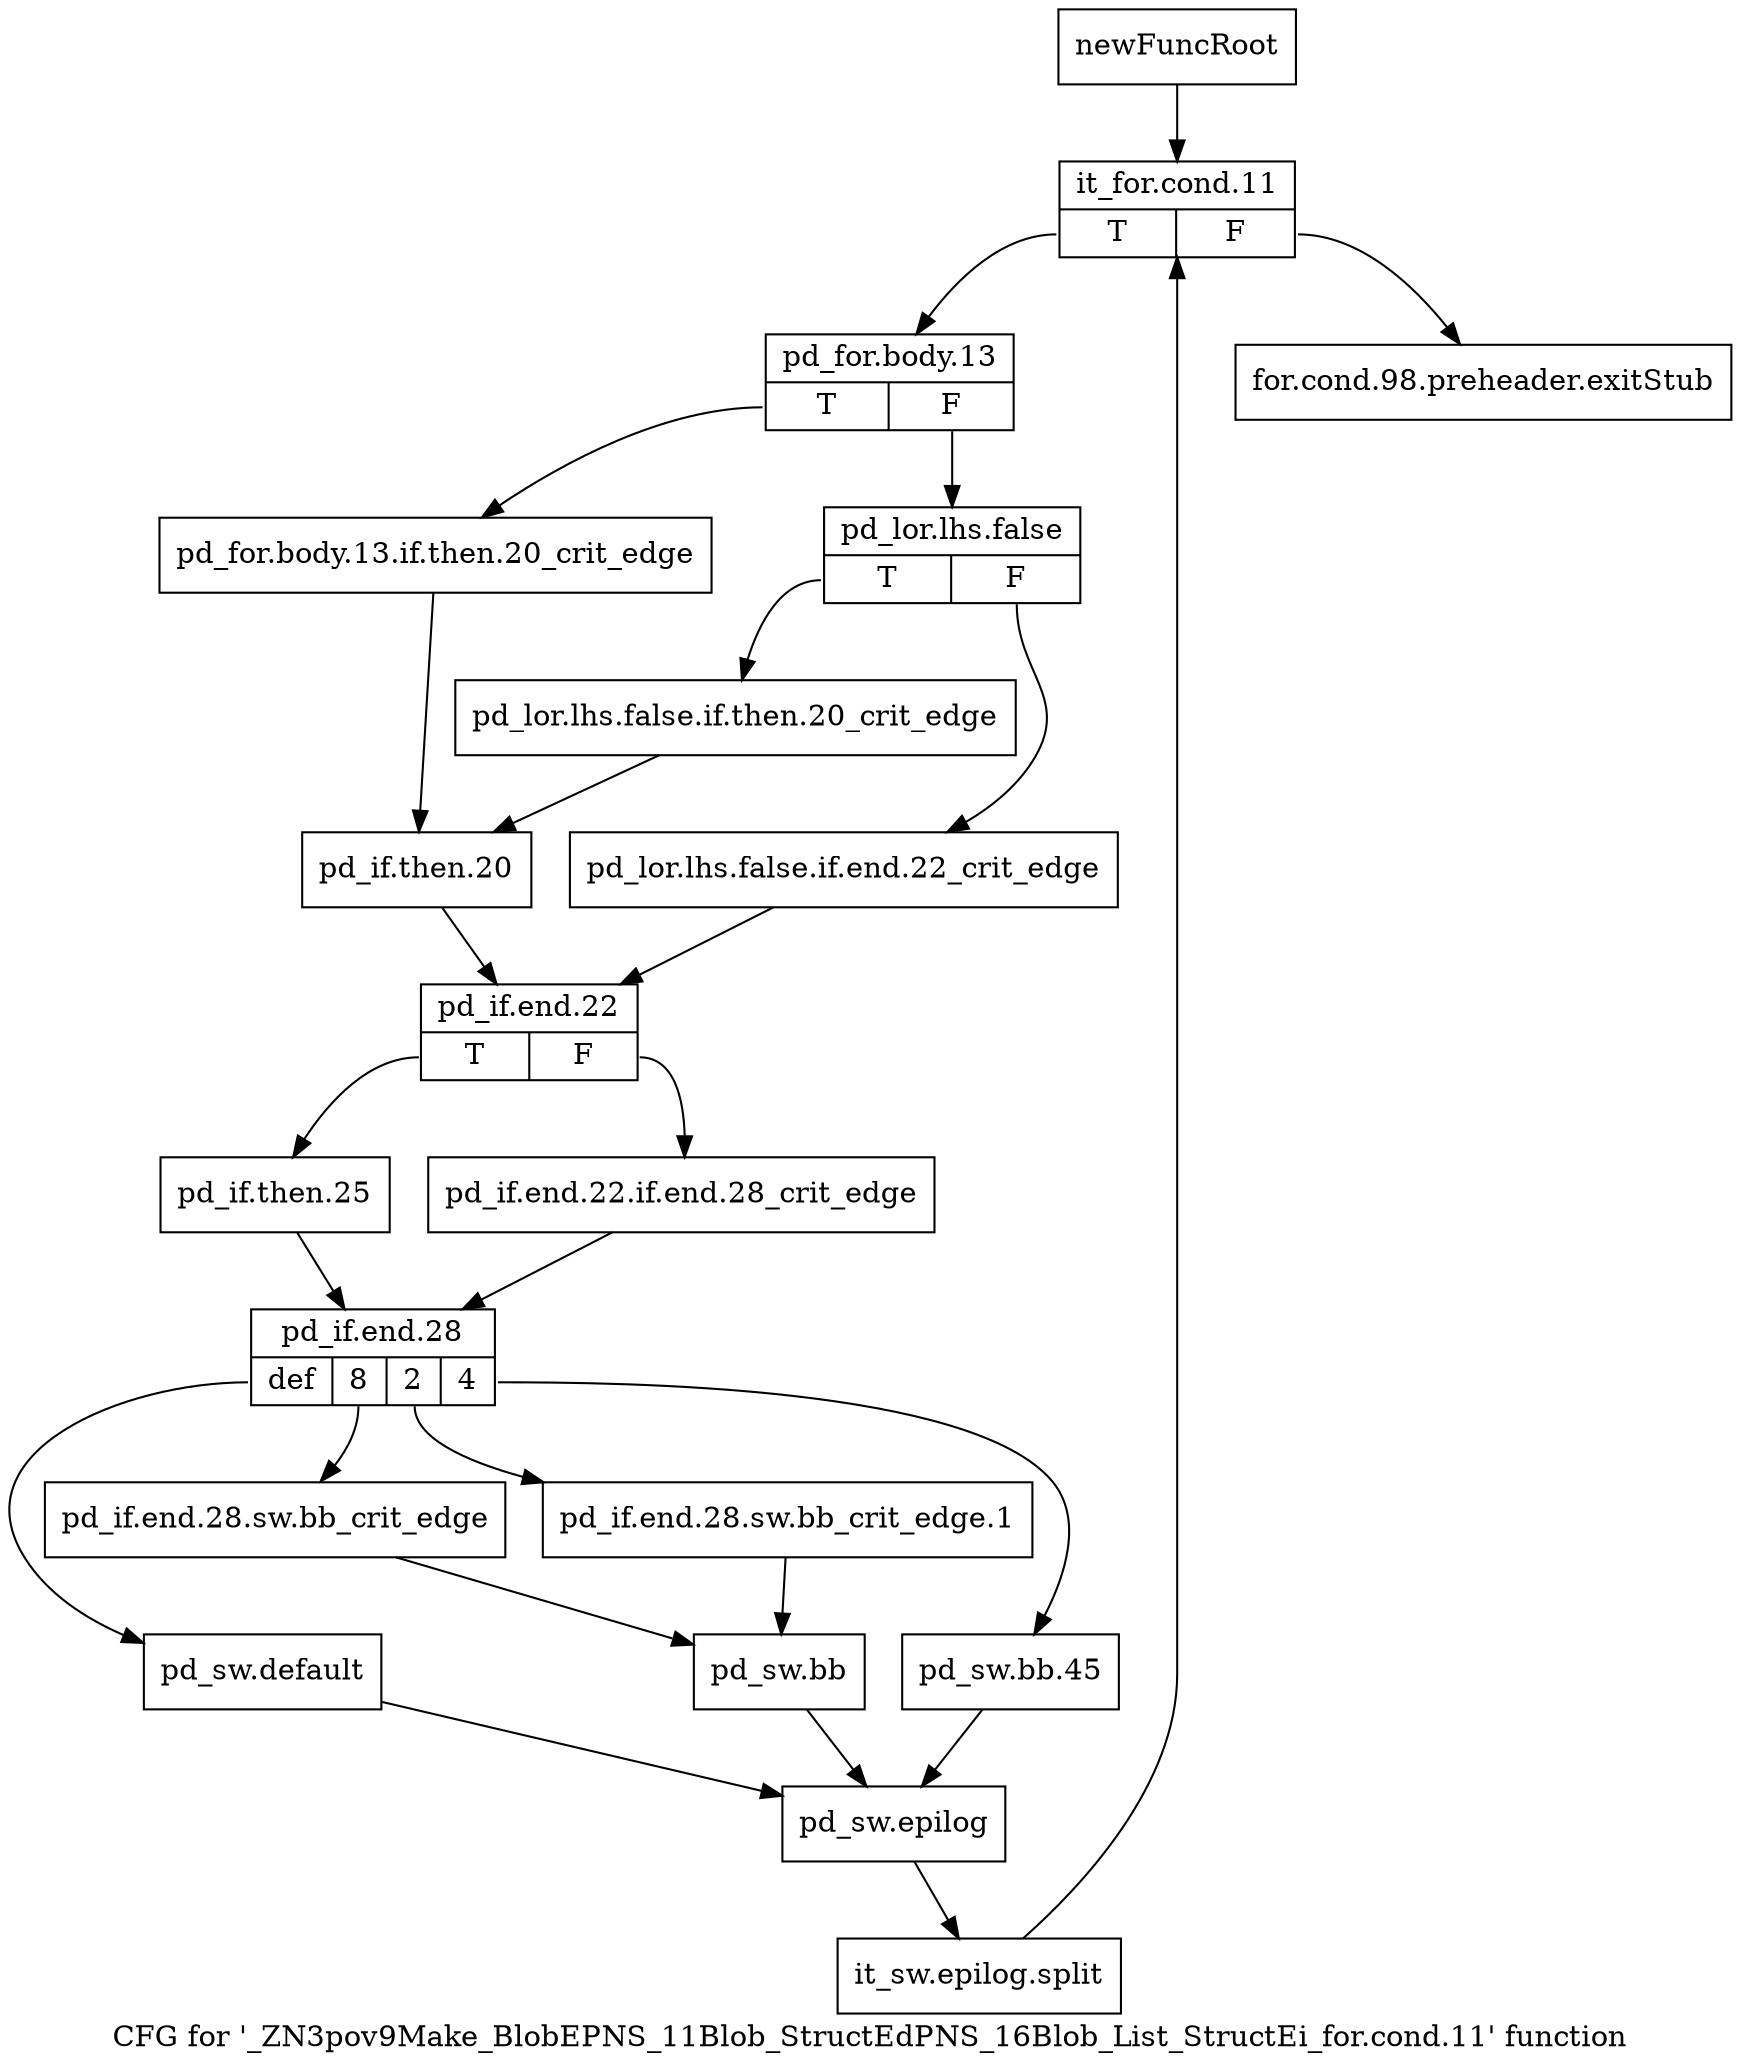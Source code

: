 digraph "CFG for '_ZN3pov9Make_BlobEPNS_11Blob_StructEdPNS_16Blob_List_StructEi_for.cond.11' function" {
	label="CFG for '_ZN3pov9Make_BlobEPNS_11Blob_StructEdPNS_16Blob_List_StructEi_for.cond.11' function";

	Node0x2314ad0 [shape=record,label="{newFuncRoot}"];
	Node0x2314ad0 -> Node0x2314b70;
	Node0x2314b20 [shape=record,label="{for.cond.98.preheader.exitStub}"];
	Node0x2314b70 [shape=record,label="{it_for.cond.11|{<s0>T|<s1>F}}"];
	Node0x2314b70:s0 -> Node0x2314bc0;
	Node0x2314b70:s1 -> Node0x2314b20;
	Node0x2314bc0 [shape=record,label="{pd_for.body.13|{<s0>T|<s1>F}}"];
	Node0x2314bc0:s0 -> Node0x2314d00;
	Node0x2314bc0:s1 -> Node0x2314c10;
	Node0x2314c10 [shape=record,label="{pd_lor.lhs.false|{<s0>T|<s1>F}}"];
	Node0x2314c10:s0 -> Node0x2314cb0;
	Node0x2314c10:s1 -> Node0x2314c60;
	Node0x2314c60 [shape=record,label="{pd_lor.lhs.false.if.end.22_crit_edge}"];
	Node0x2314c60 -> Node0x2314da0;
	Node0x2314cb0 [shape=record,label="{pd_lor.lhs.false.if.then.20_crit_edge}"];
	Node0x2314cb0 -> Node0x2314d50;
	Node0x2314d00 [shape=record,label="{pd_for.body.13.if.then.20_crit_edge}"];
	Node0x2314d00 -> Node0x2314d50;
	Node0x2314d50 [shape=record,label="{pd_if.then.20}"];
	Node0x2314d50 -> Node0x2314da0;
	Node0x2314da0 [shape=record,label="{pd_if.end.22|{<s0>T|<s1>F}}"];
	Node0x2314da0:s0 -> Node0x2314e40;
	Node0x2314da0:s1 -> Node0x2314df0;
	Node0x2314df0 [shape=record,label="{pd_if.end.22.if.end.28_crit_edge}"];
	Node0x2314df0 -> Node0x2314e90;
	Node0x2314e40 [shape=record,label="{pd_if.then.25}"];
	Node0x2314e40 -> Node0x2314e90;
	Node0x2314e90 [shape=record,label="{pd_if.end.28|{<s0>def|<s1>8|<s2>2|<s3>4}}"];
	Node0x2314e90:s0 -> Node0x2315020;
	Node0x2314e90:s1 -> Node0x2314f80;
	Node0x2314e90:s2 -> Node0x2314f30;
	Node0x2314e90:s3 -> Node0x2314ee0;
	Node0x2314ee0 [shape=record,label="{pd_sw.bb.45}"];
	Node0x2314ee0 -> Node0x2315070;
	Node0x2314f30 [shape=record,label="{pd_if.end.28.sw.bb_crit_edge.1}"];
	Node0x2314f30 -> Node0x2314fd0;
	Node0x2314f80 [shape=record,label="{pd_if.end.28.sw.bb_crit_edge}"];
	Node0x2314f80 -> Node0x2314fd0;
	Node0x2314fd0 [shape=record,label="{pd_sw.bb}"];
	Node0x2314fd0 -> Node0x2315070;
	Node0x2315020 [shape=record,label="{pd_sw.default}"];
	Node0x2315020 -> Node0x2315070;
	Node0x2315070 [shape=record,label="{pd_sw.epilog}"];
	Node0x2315070 -> Node0x35f7d20;
	Node0x35f7d20 [shape=record,label="{it_sw.epilog.split}"];
	Node0x35f7d20 -> Node0x2314b70;
}
